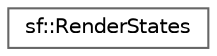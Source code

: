 digraph "Graphical Class Hierarchy"
{
 // LATEX_PDF_SIZE
  bgcolor="transparent";
  edge [fontname=Helvetica,fontsize=10,labelfontname=Helvetica,labelfontsize=10];
  node [fontname=Helvetica,fontsize=10,shape=box,height=0.2,width=0.4];
  rankdir="LR";
  Node0 [id="Node000000",label="sf::RenderStates",height=0.2,width=0.4,color="grey40", fillcolor="white", style="filled",URL="$classsf_1_1_render_states.html",tooltip="Define the states used for drawing to a RenderTarget."];
}
